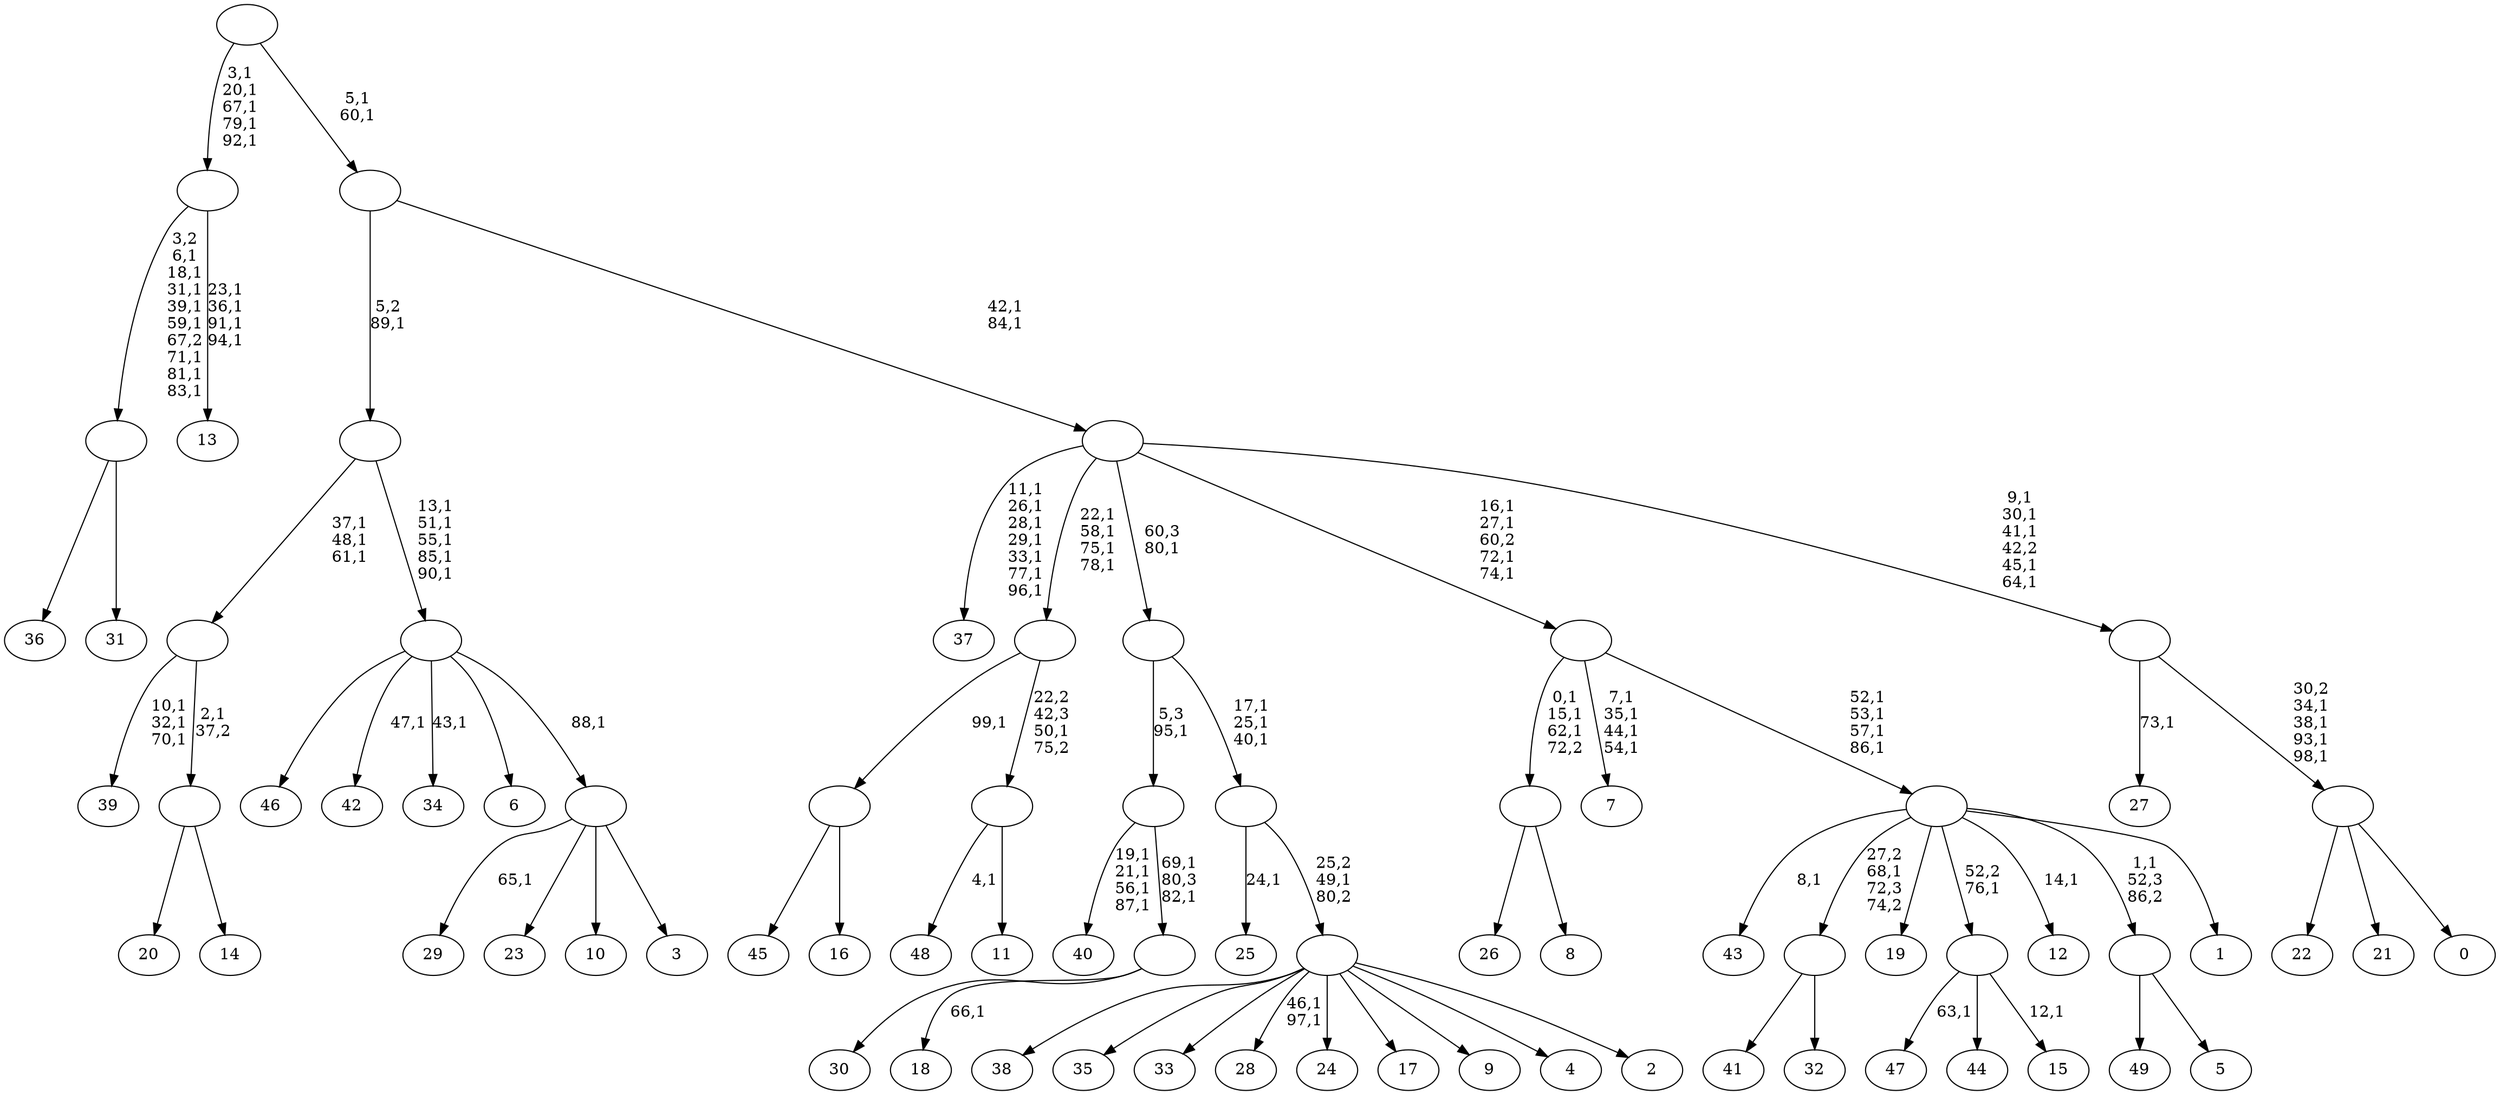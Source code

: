 digraph T {
	150 [label="49"]
	149 [label="48"]
	147 [label="47"]
	145 [label="46"]
	144 [label="45"]
	143 [label="44"]
	142 [label="43"]
	140 [label="42"]
	138 [label="41"]
	137 [label="40"]
	132 [label="39"]
	128 [label="38"]
	127 [label="37"]
	119 [label="36"]
	118 [label="35"]
	117 [label="34"]
	115 [label="33"]
	114 [label="32"]
	113 [label=""]
	112 [label="31"]
	111 [label=""]
	103 [label="30"]
	102 [label="29"]
	100 [label="28"]
	97 [label="27"]
	95 [label="26"]
	94 [label="25"]
	92 [label="24"]
	91 [label="23"]
	90 [label="22"]
	89 [label="21"]
	88 [label="20"]
	87 [label="19"]
	86 [label="18"]
	84 [label=""]
	82 [label=""]
	81 [label="17"]
	80 [label="16"]
	79 [label=""]
	78 [label="15"]
	76 [label=""]
	75 [label="14"]
	74 [label=""]
	73 [label=""]
	70 [label="13"]
	65 [label=""]
	60 [label="12"]
	58 [label="11"]
	57 [label=""]
	56 [label=""]
	52 [label="10"]
	51 [label="9"]
	50 [label="8"]
	49 [label=""]
	46 [label="7"]
	41 [label="6"]
	40 [label="5"]
	39 [label=""]
	38 [label="4"]
	37 [label="3"]
	36 [label=""]
	35 [label=""]
	30 [label=""]
	29 [label="2"]
	28 [label=""]
	27 [label=""]
	24 [label=""]
	23 [label="1"]
	22 [label=""]
	18 [label=""]
	14 [label="0"]
	13 [label=""]
	9 [label=""]
	4 [label=""]
	2 [label=""]
	0 [label=""]
	113 -> 138 [label=""]
	113 -> 114 [label=""]
	111 -> 119 [label=""]
	111 -> 112 [label=""]
	84 -> 86 [label="66,1"]
	84 -> 103 [label=""]
	82 -> 84 [label="69,1\n80,3\n82,1"]
	82 -> 137 [label="19,1\n21,1\n56,1\n87,1"]
	79 -> 144 [label=""]
	79 -> 80 [label=""]
	76 -> 78 [label="12,1"]
	76 -> 147 [label="63,1"]
	76 -> 143 [label=""]
	74 -> 88 [label=""]
	74 -> 75 [label=""]
	73 -> 132 [label="10,1\n32,1\n70,1"]
	73 -> 74 [label="2,1\n37,2"]
	65 -> 70 [label="23,1\n36,1\n91,1\n94,1"]
	65 -> 111 [label="3,2\n6,1\n18,1\n31,1\n39,1\n59,1\n67,2\n71,1\n81,1\n83,1"]
	57 -> 149 [label="4,1"]
	57 -> 58 [label=""]
	56 -> 79 [label="99,1"]
	56 -> 57 [label="22,2\n42,3\n50,1\n75,2"]
	49 -> 95 [label=""]
	49 -> 50 [label=""]
	39 -> 150 [label=""]
	39 -> 40 [label=""]
	36 -> 102 [label="65,1"]
	36 -> 91 [label=""]
	36 -> 52 [label=""]
	36 -> 37 [label=""]
	35 -> 117 [label="43,1"]
	35 -> 140 [label="47,1"]
	35 -> 145 [label=""]
	35 -> 41 [label=""]
	35 -> 36 [label="88,1"]
	30 -> 35 [label="13,1\n51,1\n55,1\n85,1\n90,1"]
	30 -> 73 [label="37,1\n48,1\n61,1"]
	28 -> 100 [label="46,1\n97,1"]
	28 -> 128 [label=""]
	28 -> 118 [label=""]
	28 -> 115 [label=""]
	28 -> 92 [label=""]
	28 -> 81 [label=""]
	28 -> 51 [label=""]
	28 -> 38 [label=""]
	28 -> 29 [label=""]
	27 -> 94 [label="24,1"]
	27 -> 28 [label="25,2\n49,1\n80,2"]
	24 -> 27 [label="17,1\n25,1\n40,1"]
	24 -> 82 [label="5,3\n95,1"]
	22 -> 60 [label="14,1"]
	22 -> 142 [label="8,1"]
	22 -> 113 [label="27,2\n68,1\n72,3\n74,2"]
	22 -> 87 [label=""]
	22 -> 76 [label="52,2\n76,1"]
	22 -> 39 [label="1,1\n52,3\n86,2"]
	22 -> 23 [label=""]
	18 -> 22 [label="52,1\n53,1\n57,1\n86,1"]
	18 -> 46 [label="7,1\n35,1\n44,1\n54,1"]
	18 -> 49 [label="0,1\n15,1\n62,1\n72,2"]
	13 -> 90 [label=""]
	13 -> 89 [label=""]
	13 -> 14 [label=""]
	9 -> 13 [label="30,2\n34,1\n38,1\n93,1\n98,1"]
	9 -> 97 [label="73,1"]
	4 -> 9 [label="9,1\n30,1\n41,1\n42,2\n45,1\n64,1"]
	4 -> 18 [label="16,1\n27,1\n60,2\n72,1\n74,1"]
	4 -> 56 [label="22,1\n58,1\n75,1\n78,1"]
	4 -> 127 [label="11,1\n26,1\n28,1\n29,1\n33,1\n77,1\n96,1"]
	4 -> 24 [label="60,3\n80,1"]
	2 -> 4 [label="42,1\n84,1"]
	2 -> 30 [label="5,2\n89,1"]
	0 -> 2 [label="5,1\n60,1"]
	0 -> 65 [label="3,1\n20,1\n67,1\n79,1\n92,1"]
}
